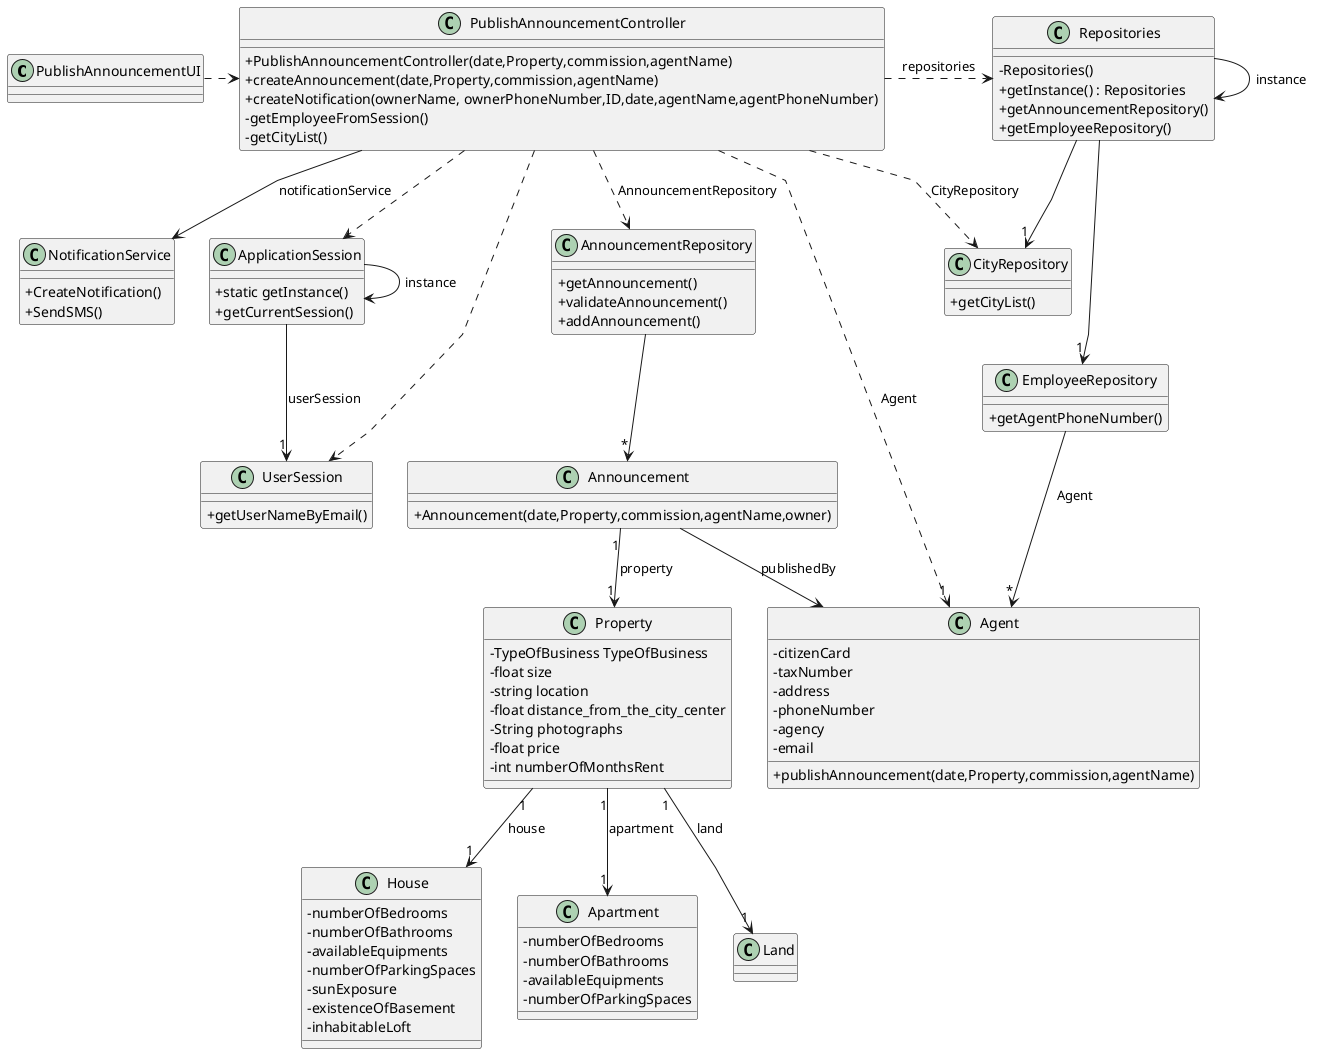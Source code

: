 @startuml
'skinparam monochrome true
skinparam packageStyle rectangle
skinparam shadowing false
skinparam linetype polyline
'skinparam linetype orto

skinparam classAttributeIconSize 0

'left to right direction

class PublishAnnouncementUI{
}

class PublishAnnouncementController {
    + PublishAnnouncementController(date,Property,commission,agentName)
    + createAnnouncement(date,Property,commission,agentName)
    + createNotification(ownerName, ownerPhoneNumber,ID,date,agentName,agentPhoneNumber)
    - getEmployeeFromSession()
    - getCityList()

}

class ApplicationSession
{
    + static getInstance()
    + getCurrentSession()
}

class UserSession
{
    + getUserNameByEmail()
}




class Repositories {
    - Repositories()
    + getInstance() : Repositories
    + getAnnouncementRepository()
    +getEmployeeRepository()
}

class AnnouncementRepository{
    +getAnnouncement()
    +validateAnnouncement()
    +addAnnouncement()
}

class CityRepository{
    +getCityList()

}
class EmployeeRepository{
    +getAgentPhoneNumber()

}

class Announcement{
    + Announcement(date,Property,commission,agentName,owner)

}

class Property{
  -TypeOfBusiness TypeOfBusiness
  -float size
  -string location
  -float distance_from_the_city_center
  -String photographs
  -float price
  -int numberOfMonthsRent

}
class House{
    -numberOfBedrooms
    -numberOfBathrooms
    -availableEquipments
    -numberOfParkingSpaces
    -sunExposure
    -existenceOfBasement
    -inhabitableLoft

}

class Apartment{
    -numberOfBedrooms
    -numberOfBathrooms
    -availableEquipments
    -numberOfParkingSpaces
}

class Land{
}




class Agent {
    -citizenCard
    -taxNumber
    -address
    -phoneNumber
    -agency
    -email
    +publishAnnouncement(date,Property,commission,agentName)
}
class NotificationService{

    +CreateNotification()
    +SendSMS()
}

Repositories -> Repositories : instance
ApplicationSession -> ApplicationSession : instance
PublishAnnouncementController .> Repositories : repositories

Repositories --> "1" EmployeeRepository
Repositories --> "1" CityRepository


EmployeeRepository --> "*" Agent: Agent
ApplicationSession --> "1" UserSession : userSession

PublishAnnouncementController ..> "1" Agent : Agent
PublishAnnouncementController ..> ApplicationSession
PublishAnnouncementController ..> UserSession

PublishAnnouncementUI .> PublishAnnouncementController


PublishAnnouncementController ..> AnnouncementRepository : AnnouncementRepository

PublishAnnouncementController ..> CityRepository : CityRepository

AnnouncementRepository --> "*" Announcement

Announcement "1" --> "1" Property: property

Property "1" --> "1" House: house
Property "1" --> "1" Apartment: apartment
Property "1" --> "1" Land: land
PublishAnnouncementController --> NotificationService: notificationService

Announcement --> Agent : publishedBy
@enduml